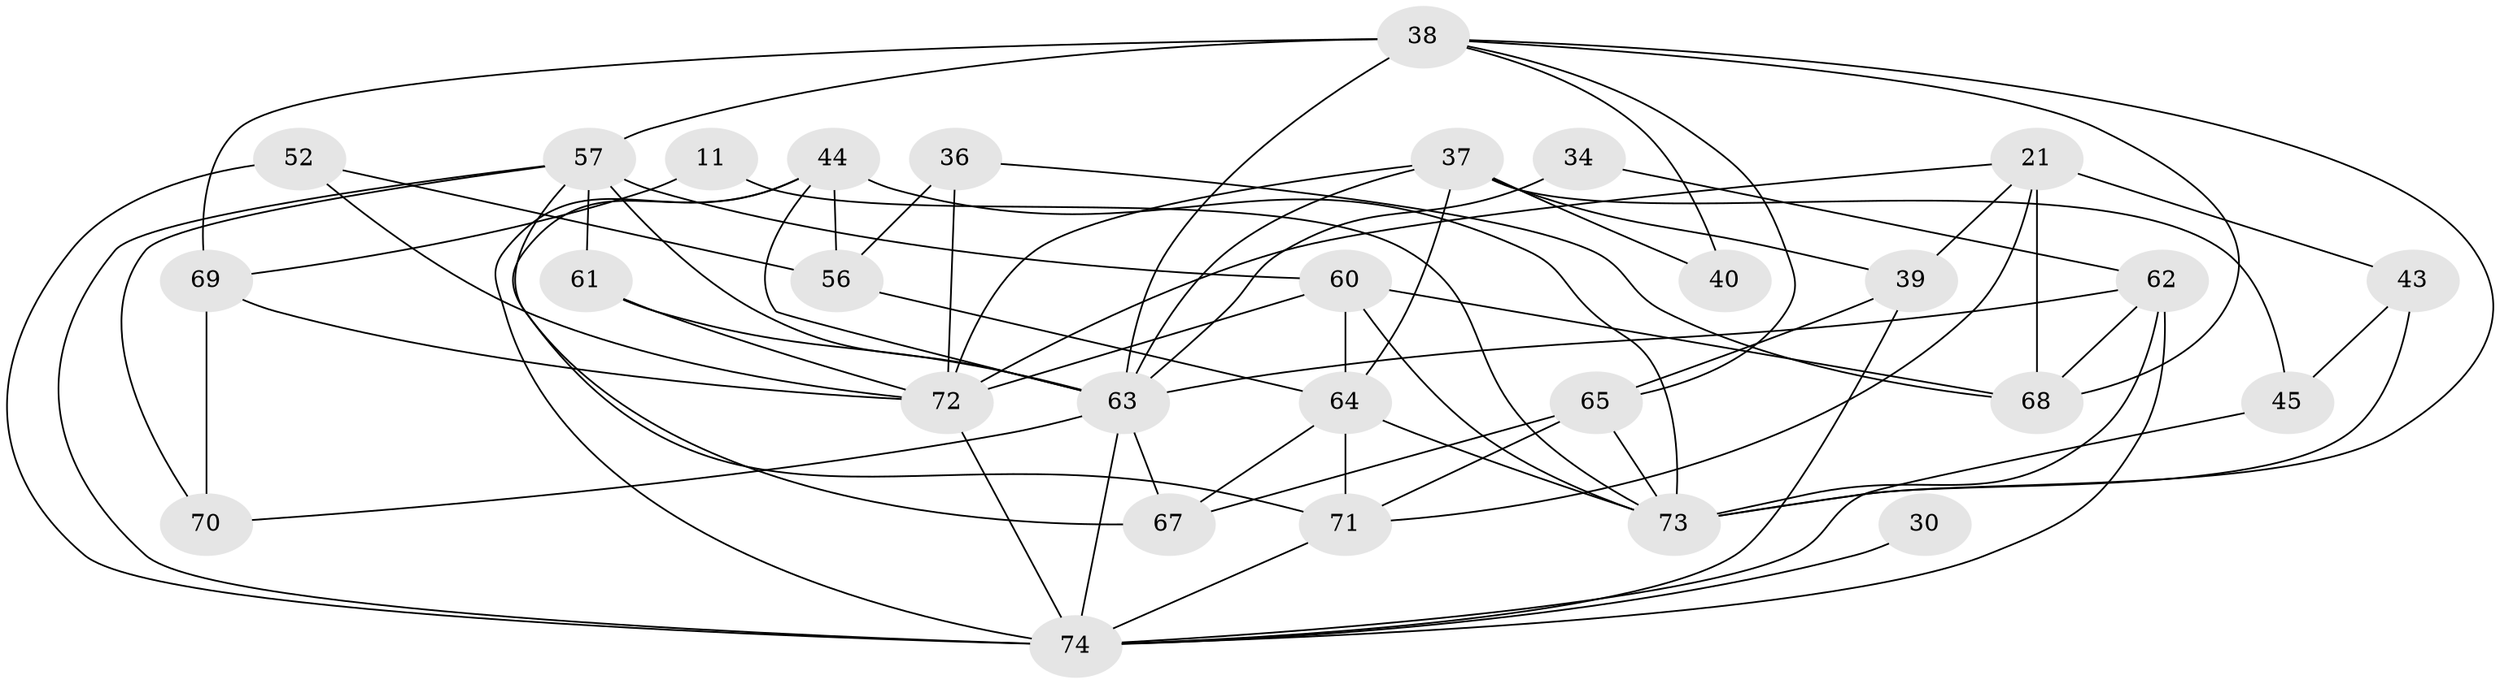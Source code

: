 // original degree distribution, {3: 0.2702702702702703, 4: 0.28378378378378377, 7: 0.04054054054054054, 2: 0.10810810810810811, 5: 0.22972972972972974, 6: 0.06756756756756757}
// Generated by graph-tools (version 1.1) at 2025/54/03/04/25 21:54:08]
// undirected, 29 vertices, 69 edges
graph export_dot {
graph [start="1"]
  node [color=gray90,style=filled];
  11;
  21 [super="+3"];
  30;
  34 [super="+19"];
  36;
  37 [super="+33"];
  38 [super="+4+28"];
  39 [super="+12+8"];
  40;
  43;
  44 [super="+17+31"];
  45;
  52 [super="+29"];
  56 [super="+7"];
  57 [super="+53+42"];
  60 [super="+47"];
  61;
  62 [super="+46"];
  63 [super="+26+59"];
  64 [super="+51"];
  65 [super="+18"];
  67;
  68 [super="+50"];
  69 [super="+32"];
  70 [super="+48"];
  71;
  72 [super="+55+16"];
  73 [super="+49+66"];
  74 [super="+14+13+27+58"];
  11 -- 69;
  11 -- 73;
  21 -- 43;
  21 -- 68 [weight=2];
  21 -- 71;
  21 -- 39;
  21 -- 72;
  30 -- 74 [weight=2];
  34 -- 63 [weight=4];
  34 -- 62;
  36 -- 72;
  36 -- 56;
  36 -- 68;
  37 -- 45 [weight=2];
  37 -- 40;
  37 -- 39 [weight=3];
  37 -- 63;
  37 -- 72;
  37 -- 64;
  38 -- 68;
  38 -- 40;
  38 -- 57 [weight=3];
  38 -- 63;
  38 -- 65;
  38 -- 69 [weight=2];
  38 -- 73 [weight=3];
  39 -- 65 [weight=2];
  39 -- 74 [weight=2];
  43 -- 45;
  43 -- 73;
  44 -- 56 [weight=2];
  44 -- 73;
  44 -- 67;
  44 -- 74;
  44 -- 63;
  45 -- 74;
  52 -- 74 [weight=4];
  52 -- 56;
  52 -- 72;
  56 -- 64;
  57 -- 70 [weight=2];
  57 -- 60 [weight=3];
  57 -- 74 [weight=2];
  57 -- 71;
  57 -- 63;
  57 -- 61;
  60 -- 72 [weight=2];
  60 -- 73 [weight=2];
  60 -- 68 [weight=2];
  60 -- 64;
  61 -- 63 [weight=2];
  61 -- 72 [weight=2];
  62 -- 63;
  62 -- 68;
  62 -- 73 [weight=2];
  62 -- 74;
  63 -- 70 [weight=2];
  63 -- 67 [weight=2];
  63 -- 74 [weight=2];
  64 -- 73;
  64 -- 67;
  64 -- 71;
  65 -- 71;
  65 -- 67;
  65 -- 73;
  69 -- 70 [weight=2];
  69 -- 72;
  71 -- 74;
  72 -- 74;
}
